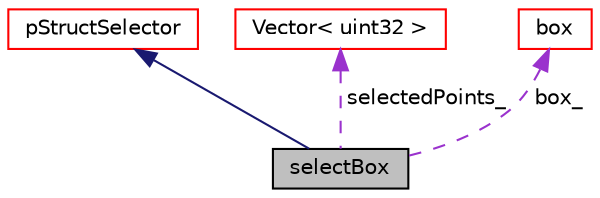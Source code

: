 digraph "selectBox"
{
 // LATEX_PDF_SIZE
  edge [fontname="Helvetica",fontsize="10",labelfontname="Helvetica",labelfontsize="10"];
  node [fontname="Helvetica",fontsize="10",shape=record];
  Node1 [label="selectBox",height=0.2,width=0.4,color="black", fillcolor="grey75", style="filled", fontcolor="black",tooltip=" "];
  Node2 -> Node1 [dir="back",color="midnightblue",fontsize="10",style="solid",fontname="Helvetica"];
  Node2 [label="pStructSelector",height=0.2,width=0.4,color="red", fillcolor="white", style="filled",URL="$classpFlow_1_1pStructSelector.html",tooltip=" "];
  Node66 -> Node1 [dir="back",color="darkorchid3",fontsize="10",style="dashed",label=" selectedPoints_" ,fontname="Helvetica"];
  Node66 [label="Vector\< uint32 \>",height=0.2,width=0.4,color="red", fillcolor="white", style="filled",URL="$classpFlow_1_1Vector.html",tooltip=" "];
  Node61 -> Node1 [dir="back",color="darkorchid3",fontsize="10",style="dashed",label=" box_" ,fontname="Helvetica"];
  Node61 [label="box",height=0.2,width=0.4,color="red", fillcolor="white", style="filled",URL="$classpFlow_1_1box.html",tooltip=" "];
}
